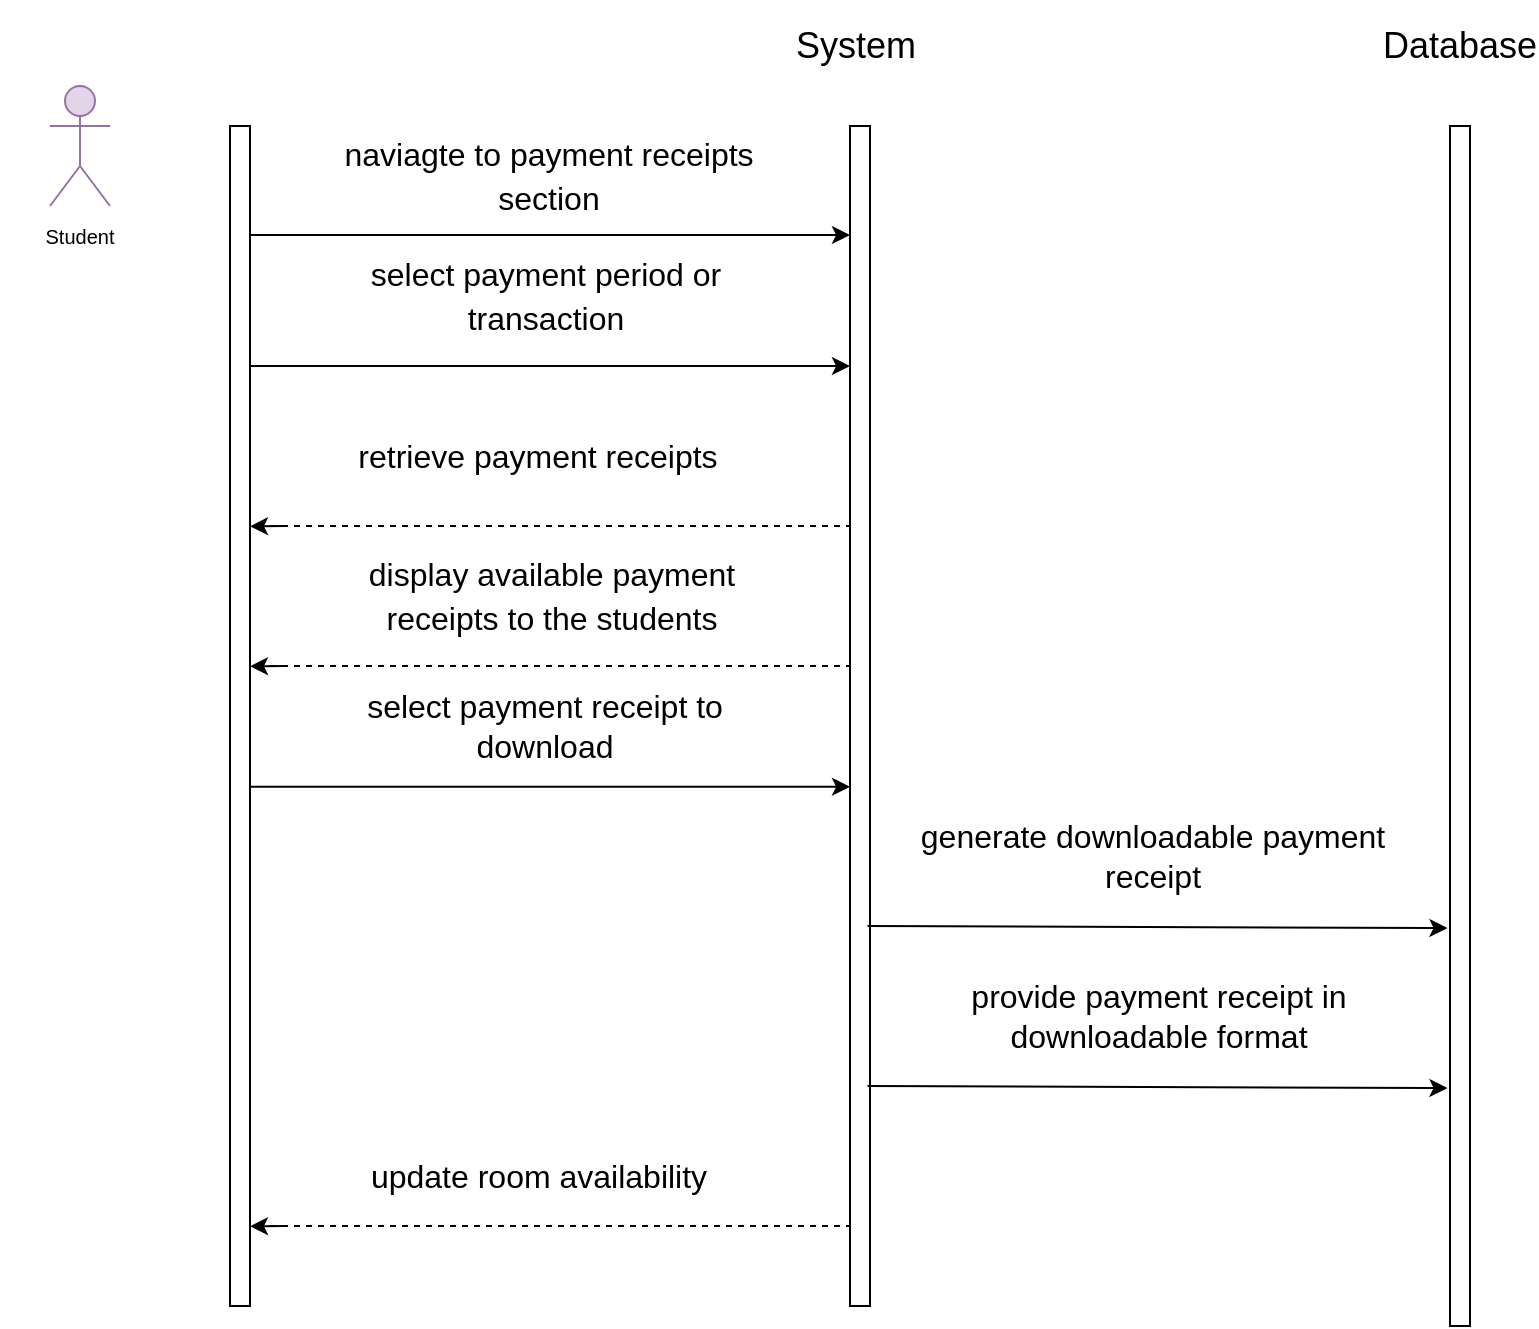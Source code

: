 <mxfile>
    <diagram id="ku1NGyuX7wtNxzAYyJW1" name="Page-1">
        <mxGraphModel dx="576" dy="432" grid="1" gridSize="10" guides="1" tooltips="1" connect="1" arrows="1" fold="1" page="1" pageScale="1" pageWidth="850" pageHeight="1100" background="#ffffff" math="0" shadow="0">
            <root>
                <mxCell id="0"/>
                <mxCell id="1" parent="0"/>
                <mxCell id="2" value="" style="rounded=0;whiteSpace=wrap;html=1;" parent="1" vertex="1">
                    <mxGeometry x="130" y="80" width="10" height="590" as="geometry"/>
                </mxCell>
                <mxCell id="3" value="" style="shape=umlActor;verticalLabelPosition=bottom;verticalAlign=top;html=1;outlineConnect=0;fontSize=10;fillColor=#e1d5e7;strokeColor=#9673a6;" parent="1" vertex="1">
                    <mxGeometry x="40" y="60" width="30" height="60" as="geometry"/>
                </mxCell>
                <mxCell id="4" value="Student" style="text;html=1;strokeColor=none;fillColor=none;align=center;verticalAlign=middle;whiteSpace=wrap;rounded=0;fontSize=10;" parent="1" vertex="1">
                    <mxGeometry x="15" y="120" width="80" height="30" as="geometry"/>
                </mxCell>
                <mxCell id="5" value="" style="rounded=0;whiteSpace=wrap;html=1;" parent="1" vertex="1">
                    <mxGeometry x="440" y="80" width="10" height="590" as="geometry"/>
                </mxCell>
                <mxCell id="6" value="" style="rounded=0;whiteSpace=wrap;html=1;" parent="1" vertex="1">
                    <mxGeometry x="740" y="80" width="10" height="600" as="geometry"/>
                </mxCell>
                <mxCell id="7" value="&lt;font style=&quot;font-size: 18px;&quot;&gt;System&amp;nbsp;&lt;/font&gt;" style="text;html=1;strokeColor=none;fillColor=none;align=center;verticalAlign=middle;whiteSpace=wrap;rounded=0;fontSize=10;" parent="1" vertex="1">
                    <mxGeometry x="402.5" y="17.5" width="85" height="45" as="geometry"/>
                </mxCell>
                <mxCell id="8" value="Database" style="text;html=1;strokeColor=none;fillColor=none;align=center;verticalAlign=middle;whiteSpace=wrap;rounded=0;fontSize=18;" parent="1" vertex="1">
                    <mxGeometry x="715" y="25" width="60" height="30" as="geometry"/>
                </mxCell>
                <mxCell id="9" value="&lt;span style=&quot;font-size: 16px;&quot;&gt;naviagte to payment receipts section&lt;/span&gt;" style="text;html=1;strokeColor=none;fillColor=none;align=center;verticalAlign=middle;whiteSpace=wrap;rounded=0;fontSize=18;" parent="1" vertex="1">
                    <mxGeometry x="182.5" y="90" width="212.5" height="30" as="geometry"/>
                </mxCell>
                <mxCell id="10" value="" style="endArrow=classic;html=1;fontSize=18;" parent="1" edge="1">
                    <mxGeometry width="50" height="50" relative="1" as="geometry">
                        <mxPoint x="140" y="200" as="sourcePoint"/>
                        <mxPoint x="440" y="200" as="targetPoint"/>
                    </mxGeometry>
                </mxCell>
                <mxCell id="11" value="&lt;span style=&quot;font-size: 16px;&quot;&gt;select payment period or transaction&lt;/span&gt;" style="text;html=1;strokeColor=none;fillColor=none;align=center;verticalAlign=middle;whiteSpace=wrap;rounded=0;fontSize=18;" parent="1" vertex="1">
                    <mxGeometry x="182.5" y="150" width="210" height="30" as="geometry"/>
                </mxCell>
                <mxCell id="12" value="&lt;span style=&quot;font-size: 16px;&quot;&gt;retrieve payment receipts&lt;/span&gt;" style="text;html=1;strokeColor=none;fillColor=none;align=center;verticalAlign=middle;whiteSpace=wrap;rounded=0;fontSize=18;" parent="1" vertex="1">
                    <mxGeometry x="176.25" y="230" width="216.25" height="30" as="geometry"/>
                </mxCell>
                <mxCell id="14" value="select payment receipt to download" style="text;html=1;align=center;verticalAlign=middle;whiteSpace=wrap;rounded=0;fontSize=16;" parent="1" vertex="1">
                    <mxGeometry x="166.25" y="365" width="242.5" height="30" as="geometry"/>
                </mxCell>
                <mxCell id="15" value="&lt;span style=&quot;font-size: 16px;&quot;&gt;display available payment receipts to the students&lt;/span&gt;" style="text;html=1;strokeColor=none;fillColor=none;align=center;verticalAlign=middle;whiteSpace=wrap;rounded=0;fontSize=18;" parent="1" vertex="1">
                    <mxGeometry x="182.5" y="300" width="216.25" height="30" as="geometry"/>
                </mxCell>
                <mxCell id="16" value="" style="endArrow=none;dashed=1;html=1;fontSize=16;entryX=0;entryY=0.96;entryDx=0;entryDy=0;entryPerimeter=0;" parent="1" edge="1">
                    <mxGeometry width="50" height="50" relative="1" as="geometry">
                        <mxPoint x="150" y="280" as="sourcePoint"/>
                        <mxPoint x="440" y="280" as="targetPoint"/>
                    </mxGeometry>
                </mxCell>
                <mxCell id="17" value="" style="endArrow=classic;html=1;fontSize=18;entryX=0.2;entryY=0.454;entryDx=0;entryDy=0;entryPerimeter=0;" parent="1" edge="1">
                    <mxGeometry width="50" height="50" relative="1" as="geometry">
                        <mxPoint x="157.5" y="280" as="sourcePoint"/>
                        <mxPoint x="140.0" y="280.18" as="targetPoint"/>
                    </mxGeometry>
                </mxCell>
                <mxCell id="18" value="" style="endArrow=classic;html=1;fontSize=18;" parent="1" edge="1">
                    <mxGeometry width="50" height="50" relative="1" as="geometry">
                        <mxPoint x="140" y="134.5" as="sourcePoint"/>
                        <mxPoint x="440" y="134.5" as="targetPoint"/>
                    </mxGeometry>
                </mxCell>
                <mxCell id="19" value="" style="endArrow=classic;html=1;fontSize=18;" parent="1" edge="1">
                    <mxGeometry width="50" height="50" relative="1" as="geometry">
                        <mxPoint x="448.75" y="480" as="sourcePoint"/>
                        <mxPoint x="738.75" y="481" as="targetPoint"/>
                    </mxGeometry>
                </mxCell>
                <mxCell id="20" value="generate downloadable payment receipt" style="text;html=1;align=center;verticalAlign=middle;whiteSpace=wrap;rounded=0;fontSize=16;" parent="1" vertex="1">
                    <mxGeometry x="470" y="430" width="242.5" height="30" as="geometry"/>
                </mxCell>
                <mxCell id="21" value="update room availability" style="text;html=1;strokeColor=none;fillColor=none;align=center;verticalAlign=middle;whiteSpace=wrap;rounded=0;fontSize=16;" parent="1" vertex="1">
                    <mxGeometry x="163.13" y="590" width="242.5" height="30" as="geometry"/>
                </mxCell>
                <mxCell id="22" value="" style="endArrow=classic;html=1;fontSize=18;entryX=0.2;entryY=0.454;entryDx=0;entryDy=0;entryPerimeter=0;exitX=1;exitY=0.56;exitDx=0;exitDy=0;exitPerimeter=0;" parent="1" source="2" edge="1">
                    <mxGeometry width="50" height="50" relative="1" as="geometry">
                        <mxPoint x="150" y="410" as="sourcePoint"/>
                        <mxPoint x="440" y="410.42" as="targetPoint"/>
                    </mxGeometry>
                </mxCell>
                <mxCell id="23" value="" style="endArrow=classic;html=1;fontSize=18;" parent="1" edge="1">
                    <mxGeometry width="50" height="50" relative="1" as="geometry">
                        <mxPoint x="448.75" y="560" as="sourcePoint"/>
                        <mxPoint x="738.75" y="561" as="targetPoint"/>
                    </mxGeometry>
                </mxCell>
                <mxCell id="25" value="provide payment receipt in downloadable format" style="text;html=1;strokeColor=none;fillColor=none;align=center;verticalAlign=middle;whiteSpace=wrap;rounded=0;fontSize=16;" parent="1" vertex="1">
                    <mxGeometry x="472.5" y="510" width="242.5" height="30" as="geometry"/>
                </mxCell>
                <mxCell id="26" value="" style="endArrow=none;dashed=1;html=1;fontSize=16;entryX=0;entryY=0.96;entryDx=0;entryDy=0;entryPerimeter=0;" parent="1" edge="1">
                    <mxGeometry width="50" height="50" relative="1" as="geometry">
                        <mxPoint x="150" y="350" as="sourcePoint"/>
                        <mxPoint x="440" y="350" as="targetPoint"/>
                    </mxGeometry>
                </mxCell>
                <mxCell id="27" value="" style="endArrow=classic;html=1;fontSize=18;entryX=0.2;entryY=0.454;entryDx=0;entryDy=0;entryPerimeter=0;" parent="1" edge="1">
                    <mxGeometry width="50" height="50" relative="1" as="geometry">
                        <mxPoint x="157.5" y="350" as="sourcePoint"/>
                        <mxPoint x="140.0" y="350.18" as="targetPoint"/>
                    </mxGeometry>
                </mxCell>
                <mxCell id="28" value="" style="endArrow=none;dashed=1;html=1;fontSize=16;entryX=0;entryY=0.96;entryDx=0;entryDy=0;entryPerimeter=0;" parent="1" edge="1">
                    <mxGeometry width="50" height="50" relative="1" as="geometry">
                        <mxPoint x="150" y="630" as="sourcePoint"/>
                        <mxPoint x="440" y="630" as="targetPoint"/>
                    </mxGeometry>
                </mxCell>
                <mxCell id="29" value="" style="endArrow=classic;html=1;fontSize=18;entryX=0.2;entryY=0.454;entryDx=0;entryDy=0;entryPerimeter=0;" parent="1" edge="1">
                    <mxGeometry width="50" height="50" relative="1" as="geometry">
                        <mxPoint x="157.5" y="630" as="sourcePoint"/>
                        <mxPoint x="140.0" y="630.18" as="targetPoint"/>
                    </mxGeometry>
                </mxCell>
            </root>
        </mxGraphModel>
    </diagram>
</mxfile>